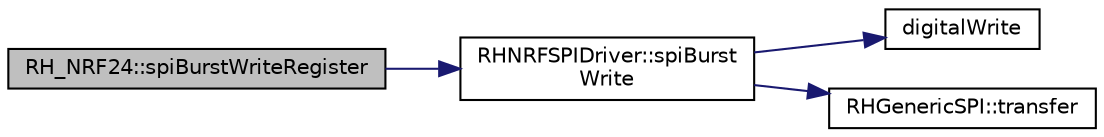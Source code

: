 digraph "RH_NRF24::spiBurstWriteRegister"
{
 // LATEX_PDF_SIZE
  edge [fontname="Helvetica",fontsize="10",labelfontname="Helvetica",labelfontsize="10"];
  node [fontname="Helvetica",fontsize="10",shape=record];
  rankdir="LR";
  Node1 [label="RH_NRF24::spiBurstWriteRegister",height=0.2,width=0.4,color="black", fillcolor="grey75", style="filled", fontcolor="black",tooltip=" "];
  Node1 -> Node2 [color="midnightblue",fontsize="10",style="solid",fontname="Helvetica"];
  Node2 [label="RHNRFSPIDriver::spiBurst\lWrite",height=0.2,width=0.4,color="black", fillcolor="white", style="filled",URL="$class_r_h_n_r_f_s_p_i_driver.html#aaf701d926af0e7c5d64b676b11b3905c",tooltip=" "];
  Node2 -> Node3 [color="midnightblue",fontsize="10",style="solid",fontname="Helvetica"];
  Node3 [label="digitalWrite",height=0.2,width=0.4,color="black", fillcolor="white", style="filled",URL="$_ras_pi_8cpp.html#a21c224d04b05de3f68dce98958d02b7c",tooltip=" "];
  Node2 -> Node4 [color="midnightblue",fontsize="10",style="solid",fontname="Helvetica"];
  Node4 [label="RHGenericSPI::transfer",height=0.2,width=0.4,color="black", fillcolor="white", style="filled",URL="$class_r_h_generic_s_p_i.html#a14bc6f8954d9d68c0a56319444ffdd24",tooltip=" "];
}

